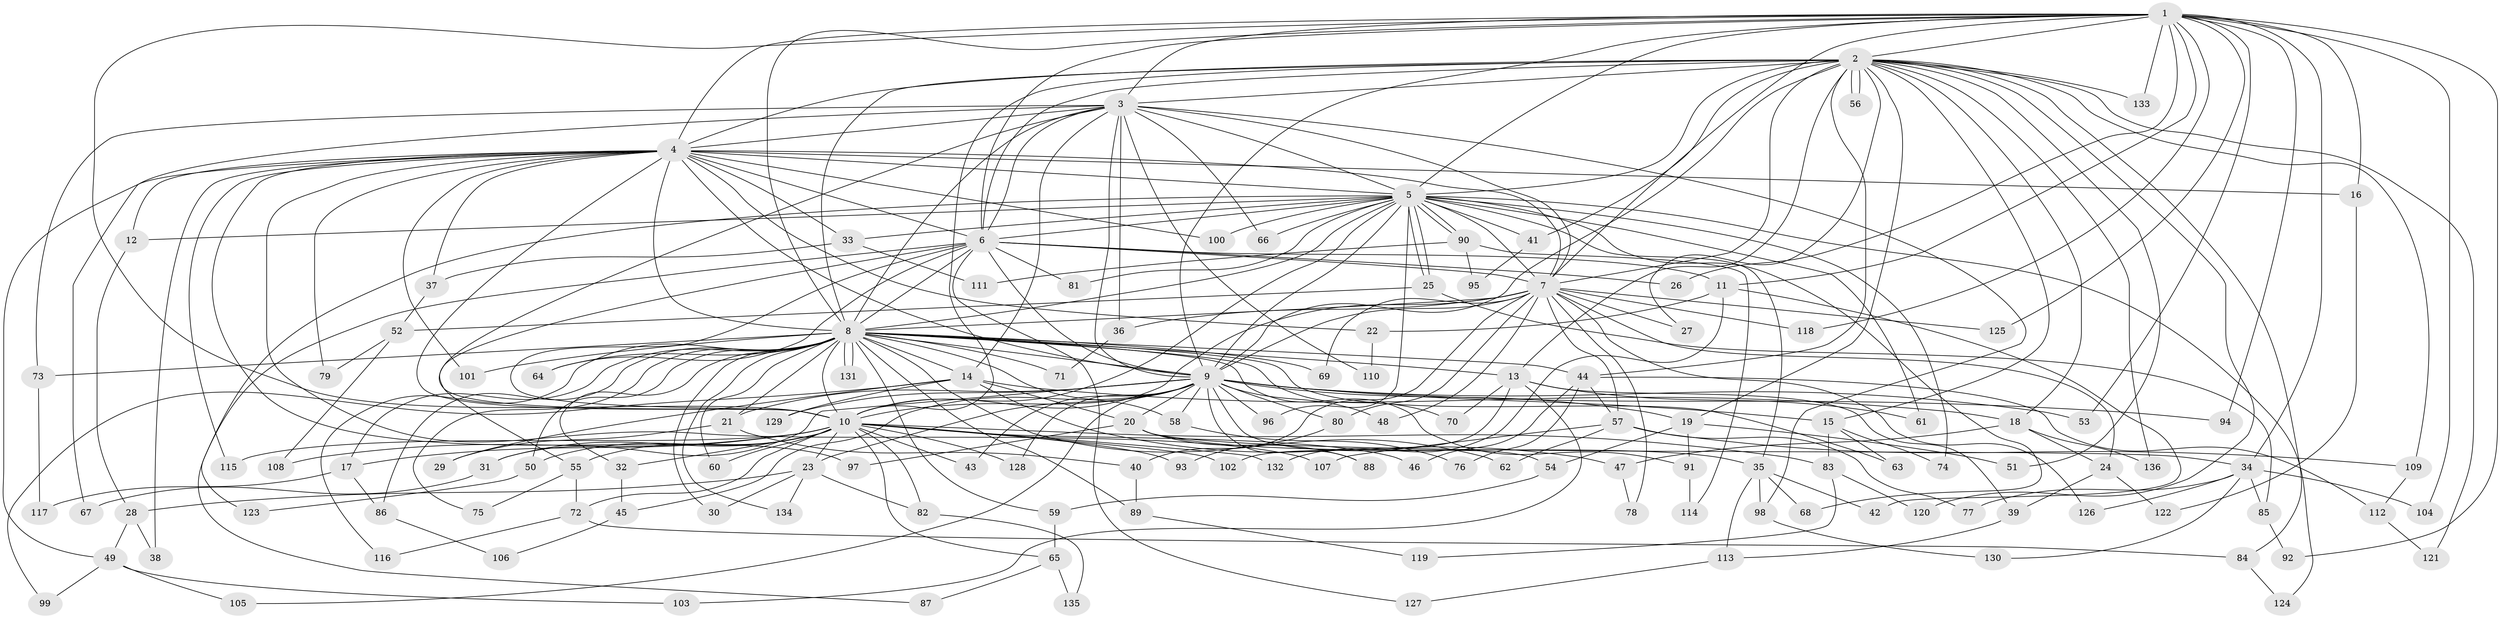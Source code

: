 // Generated by graph-tools (version 1.1) at 2025/35/03/09/25 02:35:02]
// undirected, 136 vertices, 297 edges
graph export_dot {
graph [start="1"]
  node [color=gray90,style=filled];
  1;
  2;
  3;
  4;
  5;
  6;
  7;
  8;
  9;
  10;
  11;
  12;
  13;
  14;
  15;
  16;
  17;
  18;
  19;
  20;
  21;
  22;
  23;
  24;
  25;
  26;
  27;
  28;
  29;
  30;
  31;
  32;
  33;
  34;
  35;
  36;
  37;
  38;
  39;
  40;
  41;
  42;
  43;
  44;
  45;
  46;
  47;
  48;
  49;
  50;
  51;
  52;
  53;
  54;
  55;
  56;
  57;
  58;
  59;
  60;
  61;
  62;
  63;
  64;
  65;
  66;
  67;
  68;
  69;
  70;
  71;
  72;
  73;
  74;
  75;
  76;
  77;
  78;
  79;
  80;
  81;
  82;
  83;
  84;
  85;
  86;
  87;
  88;
  89;
  90;
  91;
  92;
  93;
  94;
  95;
  96;
  97;
  98;
  99;
  100;
  101;
  102;
  103;
  104;
  105;
  106;
  107;
  108;
  109;
  110;
  111;
  112;
  113;
  114;
  115;
  116;
  117;
  118;
  119;
  120;
  121;
  122;
  123;
  124;
  125;
  126;
  127;
  128;
  129;
  130;
  131;
  132;
  133;
  134;
  135;
  136;
  1 -- 2;
  1 -- 3;
  1 -- 4;
  1 -- 5;
  1 -- 6;
  1 -- 7;
  1 -- 8;
  1 -- 9;
  1 -- 10;
  1 -- 11;
  1 -- 16;
  1 -- 26;
  1 -- 34;
  1 -- 53;
  1 -- 92;
  1 -- 94;
  1 -- 104;
  1 -- 118;
  1 -- 125;
  1 -- 133;
  2 -- 3;
  2 -- 4;
  2 -- 5;
  2 -- 6;
  2 -- 7;
  2 -- 8;
  2 -- 9;
  2 -- 10;
  2 -- 13;
  2 -- 15;
  2 -- 18;
  2 -- 19;
  2 -- 27;
  2 -- 41;
  2 -- 44;
  2 -- 51;
  2 -- 56;
  2 -- 56;
  2 -- 84;
  2 -- 109;
  2 -- 120;
  2 -- 121;
  2 -- 133;
  2 -- 136;
  3 -- 4;
  3 -- 5;
  3 -- 6;
  3 -- 7;
  3 -- 8;
  3 -- 9;
  3 -- 10;
  3 -- 14;
  3 -- 36;
  3 -- 66;
  3 -- 67;
  3 -- 73;
  3 -- 98;
  3 -- 110;
  4 -- 5;
  4 -- 6;
  4 -- 7;
  4 -- 8;
  4 -- 9;
  4 -- 10;
  4 -- 12;
  4 -- 16;
  4 -- 22;
  4 -- 33;
  4 -- 37;
  4 -- 38;
  4 -- 49;
  4 -- 79;
  4 -- 97;
  4 -- 100;
  4 -- 101;
  4 -- 107;
  4 -- 115;
  5 -- 6;
  5 -- 7;
  5 -- 8;
  5 -- 9;
  5 -- 10;
  5 -- 12;
  5 -- 25;
  5 -- 25;
  5 -- 33;
  5 -- 35;
  5 -- 41;
  5 -- 61;
  5 -- 66;
  5 -- 68;
  5 -- 74;
  5 -- 81;
  5 -- 90;
  5 -- 90;
  5 -- 96;
  5 -- 100;
  5 -- 123;
  5 -- 124;
  6 -- 7;
  6 -- 8;
  6 -- 9;
  6 -- 10;
  6 -- 11;
  6 -- 26;
  6 -- 55;
  6 -- 64;
  6 -- 81;
  6 -- 87;
  6 -- 127;
  7 -- 8;
  7 -- 9;
  7 -- 10;
  7 -- 24;
  7 -- 27;
  7 -- 36;
  7 -- 40;
  7 -- 48;
  7 -- 57;
  7 -- 69;
  7 -- 78;
  7 -- 80;
  7 -- 118;
  7 -- 125;
  7 -- 126;
  8 -- 9;
  8 -- 10;
  8 -- 13;
  8 -- 14;
  8 -- 17;
  8 -- 21;
  8 -- 30;
  8 -- 32;
  8 -- 44;
  8 -- 50;
  8 -- 58;
  8 -- 59;
  8 -- 60;
  8 -- 62;
  8 -- 63;
  8 -- 64;
  8 -- 69;
  8 -- 70;
  8 -- 71;
  8 -- 73;
  8 -- 75;
  8 -- 86;
  8 -- 89;
  8 -- 91;
  8 -- 101;
  8 -- 116;
  8 -- 131;
  8 -- 131;
  8 -- 134;
  9 -- 10;
  9 -- 15;
  9 -- 19;
  9 -- 20;
  9 -- 21;
  9 -- 23;
  9 -- 31;
  9 -- 43;
  9 -- 45;
  9 -- 48;
  9 -- 53;
  9 -- 54;
  9 -- 58;
  9 -- 80;
  9 -- 88;
  9 -- 94;
  9 -- 96;
  9 -- 105;
  9 -- 128;
  9 -- 129;
  10 -- 17;
  10 -- 23;
  10 -- 31;
  10 -- 32;
  10 -- 43;
  10 -- 46;
  10 -- 50;
  10 -- 55;
  10 -- 60;
  10 -- 65;
  10 -- 72;
  10 -- 82;
  10 -- 83;
  10 -- 93;
  10 -- 102;
  10 -- 108;
  10 -- 115;
  10 -- 128;
  10 -- 132;
  11 -- 22;
  11 -- 42;
  11 -- 132;
  12 -- 28;
  13 -- 39;
  13 -- 61;
  13 -- 70;
  13 -- 102;
  13 -- 103;
  14 -- 18;
  14 -- 20;
  14 -- 29;
  14 -- 47;
  14 -- 99;
  14 -- 129;
  15 -- 63;
  15 -- 74;
  15 -- 83;
  16 -- 122;
  17 -- 86;
  17 -- 117;
  18 -- 24;
  18 -- 47;
  18 -- 136;
  19 -- 51;
  19 -- 54;
  19 -- 91;
  20 -- 34;
  20 -- 35;
  20 -- 88;
  20 -- 97;
  21 -- 29;
  21 -- 40;
  22 -- 110;
  23 -- 28;
  23 -- 30;
  23 -- 82;
  23 -- 134;
  24 -- 39;
  24 -- 122;
  25 -- 52;
  25 -- 85;
  28 -- 38;
  28 -- 49;
  31 -- 67;
  32 -- 45;
  33 -- 37;
  33 -- 111;
  34 -- 77;
  34 -- 85;
  34 -- 104;
  34 -- 126;
  34 -- 130;
  35 -- 42;
  35 -- 68;
  35 -- 98;
  35 -- 113;
  36 -- 71;
  37 -- 52;
  39 -- 113;
  40 -- 89;
  41 -- 95;
  44 -- 46;
  44 -- 57;
  44 -- 76;
  44 -- 112;
  45 -- 106;
  47 -- 78;
  49 -- 99;
  49 -- 103;
  49 -- 105;
  50 -- 123;
  52 -- 79;
  52 -- 108;
  54 -- 59;
  55 -- 72;
  55 -- 75;
  57 -- 62;
  57 -- 77;
  57 -- 107;
  57 -- 109;
  58 -- 76;
  59 -- 65;
  65 -- 87;
  65 -- 135;
  72 -- 84;
  72 -- 116;
  73 -- 117;
  80 -- 93;
  82 -- 135;
  83 -- 119;
  83 -- 120;
  84 -- 124;
  85 -- 92;
  86 -- 106;
  89 -- 119;
  90 -- 95;
  90 -- 111;
  90 -- 114;
  91 -- 114;
  98 -- 130;
  109 -- 112;
  112 -- 121;
  113 -- 127;
}
